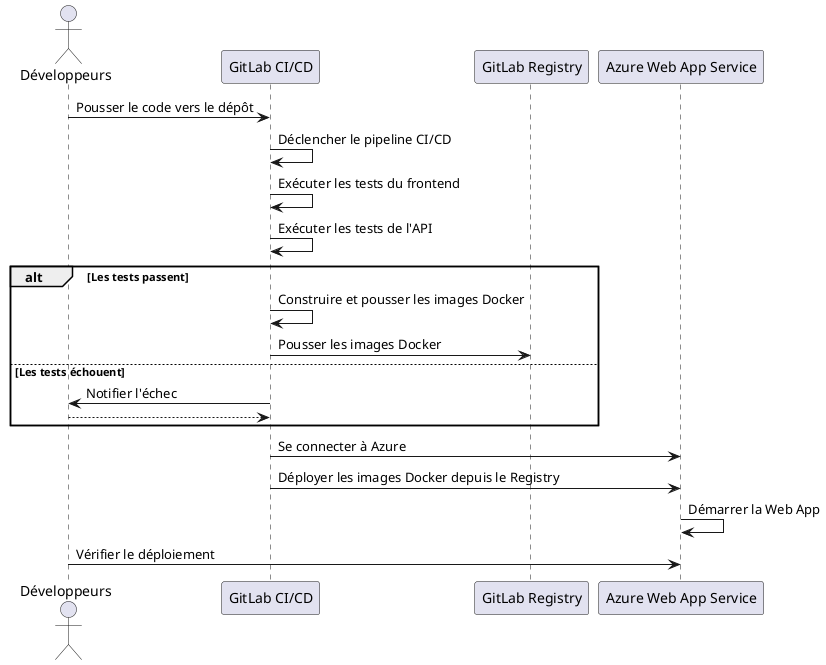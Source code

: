 @startuml
actor Développeurs
participant "GitLab CI/CD" as GitLab
participant "GitLab Registry" as Registry
participant "Azure Web App Service" as Azure

Développeurs -> GitLab: Pousser le code vers le dépôt
GitLab -> GitLab: Déclencher le pipeline CI/CD

GitLab -> GitLab: Exécuter les tests du frontend
GitLab -> GitLab: Exécuter les tests de l'API
alt Les tests passent
    GitLab -> GitLab: Construire et pousser les images Docker
    GitLab -> Registry: Pousser les images Docker
else Les tests échouent
    GitLab -> Développeurs: Notifier l'échec
    return
end

GitLab -> Azure: Se connecter à Azure
GitLab -> Azure: Déployer les images Docker depuis le Registry
Azure -> Azure: Démarrer la Web App

Développeurs -> Azure: Vérifier le déploiement
@enduml